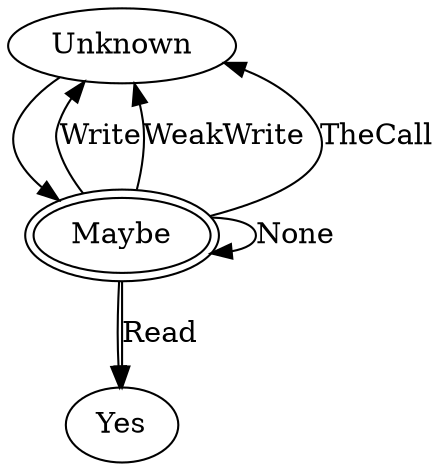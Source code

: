#
# This file is distributed under the MIT License. See LICENSE.md for details.
#

digraph UsedReturnValuesOfFunctionCall {
  Unknown;
  Maybe [peripheries=2];
  Yes;

  # Lattice
  Unknown->Maybe;
  Maybe->Yes;

  # Transfer functions
  Maybe->Yes [label="Read"];
  Maybe->Unknown [label="Write"];
  Maybe->Unknown [label="WeakWrite"];
  Maybe->Unknown [label="TheCall"];

  Maybe->Maybe [label="None"];
}
